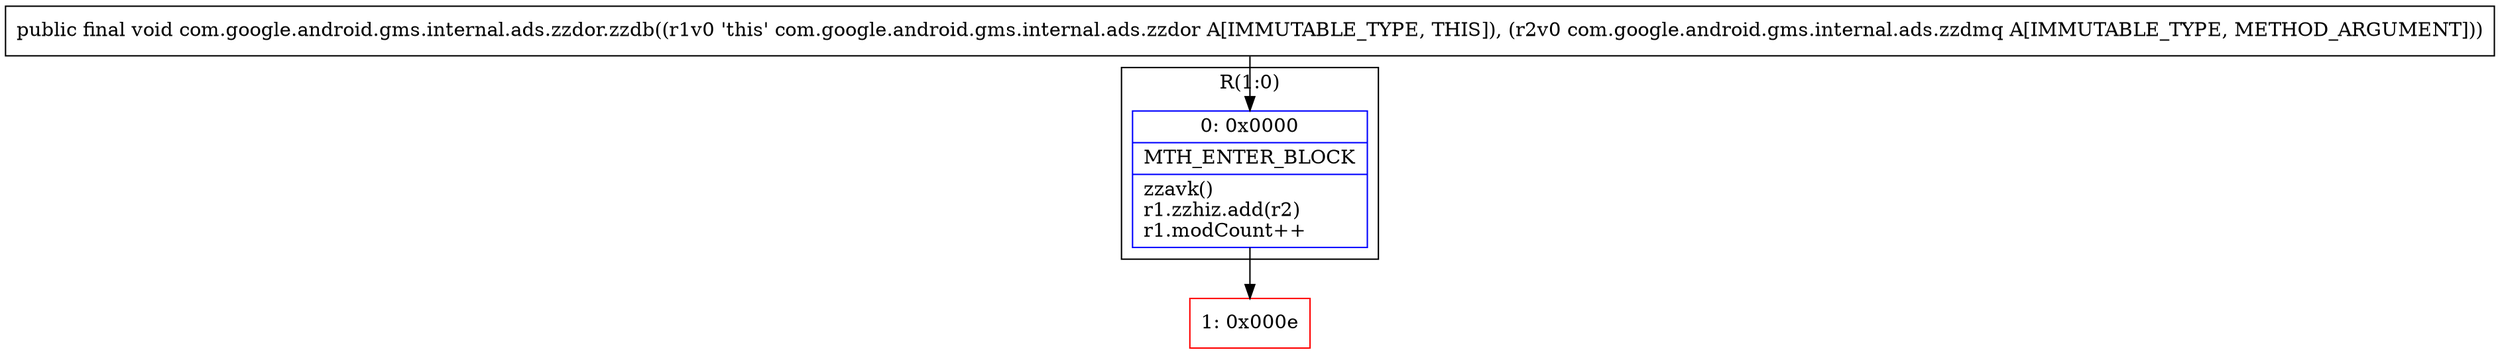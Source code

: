 digraph "CFG forcom.google.android.gms.internal.ads.zzdor.zzdb(Lcom\/google\/android\/gms\/internal\/ads\/zzdmq;)V" {
subgraph cluster_Region_929511566 {
label = "R(1:0)";
node [shape=record,color=blue];
Node_0 [shape=record,label="{0\:\ 0x0000|MTH_ENTER_BLOCK\l|zzavk()\lr1.zzhiz.add(r2)\lr1.modCount++\l}"];
}
Node_1 [shape=record,color=red,label="{1\:\ 0x000e}"];
MethodNode[shape=record,label="{public final void com.google.android.gms.internal.ads.zzdor.zzdb((r1v0 'this' com.google.android.gms.internal.ads.zzdor A[IMMUTABLE_TYPE, THIS]), (r2v0 com.google.android.gms.internal.ads.zzdmq A[IMMUTABLE_TYPE, METHOD_ARGUMENT])) }"];
MethodNode -> Node_0;
Node_0 -> Node_1;
}

